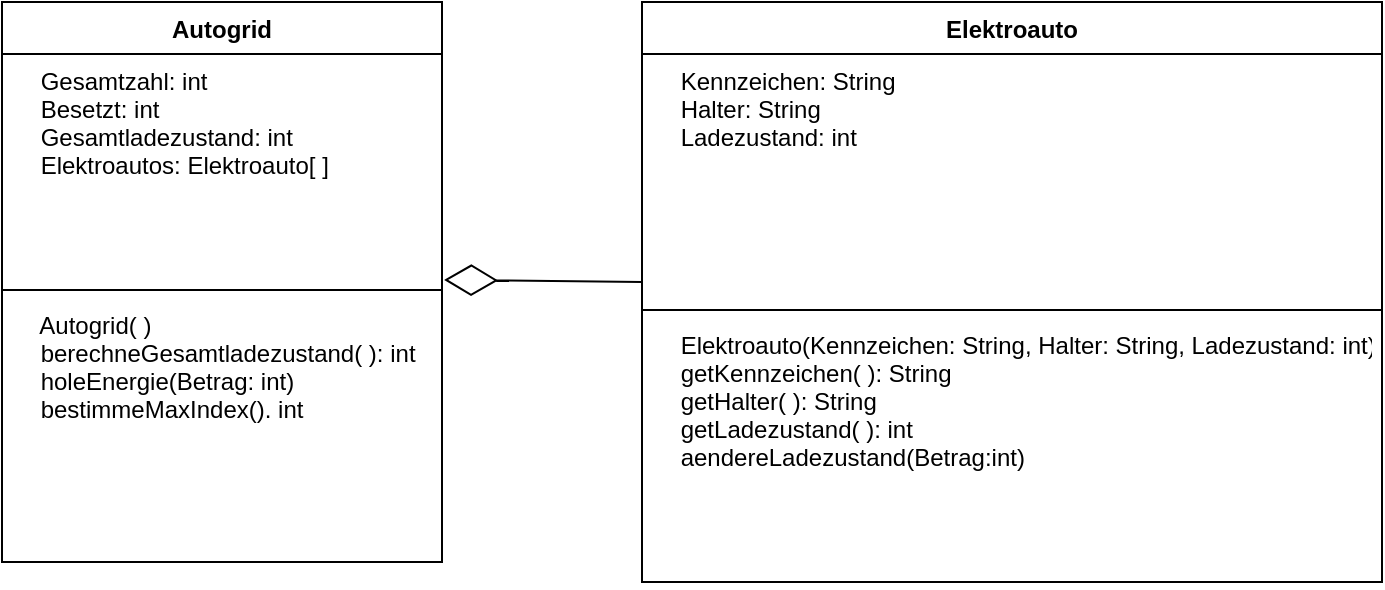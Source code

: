 <mxfile version="14.2.9" type="device"><diagram id="MK40kdEA6LzThcpGHW4u" name="Page-1"><mxGraphModel dx="673" dy="777" grid="1" gridSize="10" guides="1" tooltips="1" connect="1" arrows="1" fold="1" page="1" pageScale="1" pageWidth="827" pageHeight="1169" math="0" shadow="0"><root><mxCell id="0"/><mxCell id="1" parent="0"/><mxCell id="mGJ9JmpTduFQUPZoYIPJ-1" value="Autogrid" style="swimlane;fontStyle=1;align=center;verticalAlign=top;childLayout=stackLayout;horizontal=1;startSize=26;horizontalStack=0;resizeParent=1;resizeParentMax=0;resizeLast=0;collapsible=1;marginBottom=0;" vertex="1" parent="1"><mxGeometry x="40" y="200" width="220" height="280" as="geometry"><mxRectangle x="40" y="200" width="100" height="26" as="alternateBounds"/></mxGeometry></mxCell><mxCell id="mGJ9JmpTduFQUPZoYIPJ-2" value="    Gesamtzahl: int&#10;    Besetzt: int&#10;    Gesamtladezustand: int&#10;    Elektroautos: Elektroauto[ ] " style="text;strokeColor=none;fillColor=none;align=left;verticalAlign=top;spacingLeft=4;spacingRight=4;overflow=hidden;rotatable=0;points=[[0,0.5],[1,0.5]];portConstraint=eastwest;" vertex="1" parent="mGJ9JmpTduFQUPZoYIPJ-1"><mxGeometry y="26" width="220" height="114" as="geometry"/></mxCell><mxCell id="mGJ9JmpTduFQUPZoYIPJ-3" value="" style="line;strokeWidth=1;fillColor=none;align=left;verticalAlign=middle;spacingTop=-1;spacingLeft=3;spacingRight=3;rotatable=0;labelPosition=right;points=[];portConstraint=eastwest;" vertex="1" parent="mGJ9JmpTduFQUPZoYIPJ-1"><mxGeometry y="140" width="220" height="8" as="geometry"/></mxCell><mxCell id="mGJ9JmpTduFQUPZoYIPJ-4" value="    Autogrid( )&#10;    berechneGesamtladezustand( ): int&#10;    holeEnergie(Betrag: int)&#10;    bestimmeMaxIndex(). int" style="text;strokeColor=none;fillColor=none;align=left;verticalAlign=top;spacingLeft=4;spacingRight=4;overflow=hidden;rotatable=0;points=[[0,0.5],[1,0.5]];portConstraint=eastwest;" vertex="1" parent="mGJ9JmpTduFQUPZoYIPJ-1"><mxGeometry y="148" width="220" height="132" as="geometry"/></mxCell><mxCell id="mGJ9JmpTduFQUPZoYIPJ-5" value="Elektroauto" style="swimlane;fontStyle=1;align=center;verticalAlign=top;childLayout=stackLayout;horizontal=1;startSize=26;horizontalStack=0;resizeParent=1;resizeParentMax=0;resizeLast=0;collapsible=1;marginBottom=0;" vertex="1" parent="1"><mxGeometry x="360" y="200" width="370" height="290" as="geometry"/></mxCell><mxCell id="mGJ9JmpTduFQUPZoYIPJ-6" value="    Kennzeichen: String&#10;    Halter: String&#10;    Ladezustand: int" style="text;strokeColor=none;fillColor=none;align=left;verticalAlign=top;spacingLeft=4;spacingRight=4;overflow=hidden;rotatable=0;points=[[0,0.5],[1,0.5]];portConstraint=eastwest;" vertex="1" parent="mGJ9JmpTduFQUPZoYIPJ-5"><mxGeometry y="26" width="370" height="124" as="geometry"/></mxCell><mxCell id="mGJ9JmpTduFQUPZoYIPJ-7" value="" style="line;strokeWidth=1;fillColor=none;align=left;verticalAlign=middle;spacingTop=-1;spacingLeft=3;spacingRight=3;rotatable=0;labelPosition=right;points=[];portConstraint=eastwest;" vertex="1" parent="mGJ9JmpTduFQUPZoYIPJ-5"><mxGeometry y="150" width="370" height="8" as="geometry"/></mxCell><mxCell id="mGJ9JmpTduFQUPZoYIPJ-8" value="    Elektroauto(Kennzeichen: String, Halter: String, Ladezustand: int)&#10;    getKennzeichen( ): String&#10;    getHalter( ): String&#10;    getLadezustand( ): int&#10;    aendereLadezustand(Betrag:int)" style="text;strokeColor=none;fillColor=none;align=left;verticalAlign=top;spacingLeft=4;spacingRight=4;overflow=hidden;rotatable=0;points=[[0,0.5],[1,0.5]];portConstraint=eastwest;" vertex="1" parent="mGJ9JmpTduFQUPZoYIPJ-5"><mxGeometry y="158" width="370" height="132" as="geometry"/></mxCell><mxCell id="mGJ9JmpTduFQUPZoYIPJ-9" value="" style="endArrow=diamondThin;endFill=0;endSize=24;html=1;exitX=0;exitY=0.919;exitDx=0;exitDy=0;exitPerimeter=0;entryX=1.005;entryY=0.991;entryDx=0;entryDy=0;entryPerimeter=0;" edge="1" parent="1" source="mGJ9JmpTduFQUPZoYIPJ-6" target="mGJ9JmpTduFQUPZoYIPJ-2"><mxGeometry width="160" relative="1" as="geometry"><mxPoint x="210" y="160" as="sourcePoint"/><mxPoint x="260" y="300" as="targetPoint"/><Array as="points"/></mxGeometry></mxCell></root></mxGraphModel></diagram></mxfile>